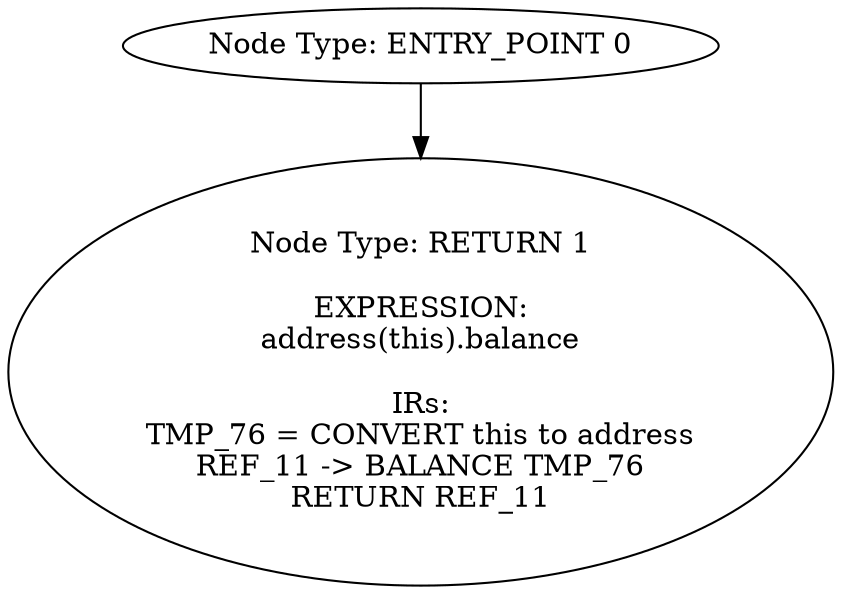 digraph{
0[label="Node Type: ENTRY_POINT 0
"];
0->1;
1[label="Node Type: RETURN 1

EXPRESSION:
address(this).balance

IRs:
TMP_76 = CONVERT this to address
REF_11 -> BALANCE TMP_76
RETURN REF_11"];
}
